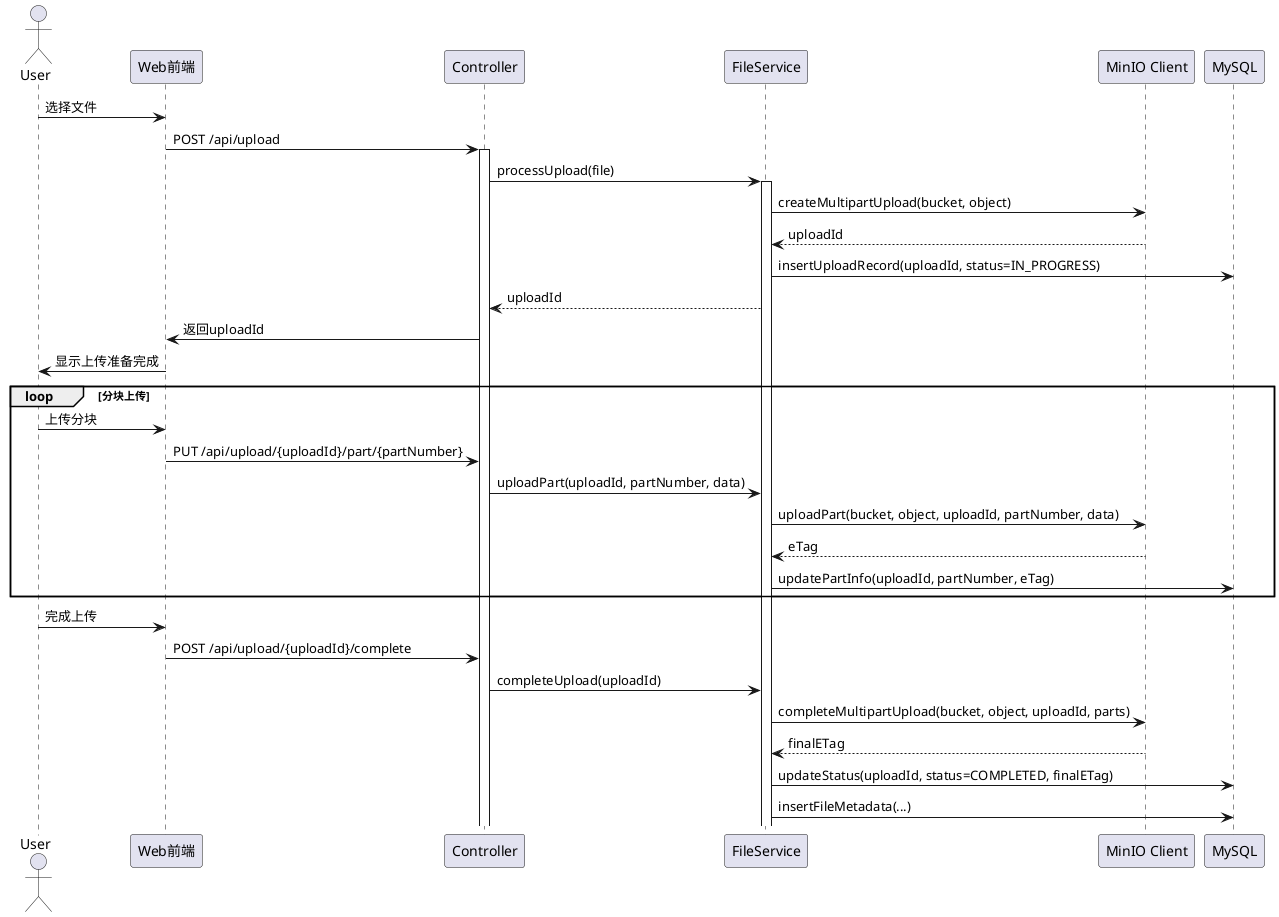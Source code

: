 @startuml
actor User as U
participant "Web前端" as UI
participant "Controller" as C
participant "FileService" as FS
participant "MinIO Client" as MC
participant "MySQL" as DB

U -> UI: 选择文件
UI -> C: POST /api/upload
activate C

C -> FS: processUpload(file)
activate FS

FS -> MC: createMultipartUpload(bucket, object)
MC --> FS: uploadId
FS -> DB: insertUploadRecord(uploadId, status=IN_PROGRESS)
FS --> C: uploadId

C -> UI: 返回uploadId
UI -> U: 显示上传准备完成

loop 分块上传
  U -> UI: 上传分块
  UI -> C: PUT /api/upload/{uploadId}/part/{partNumber}
  C -> FS: uploadPart(uploadId, partNumber, data)
  FS -> MC: uploadPart(bucket, object, uploadId, partNumber, data)
  MC --> FS: eTag
  FS -> DB: updatePartInfo(uploadId, partNumber, eTag)
end

U -> UI: 完成上传
UI -> C: POST /api/upload/{uploadId}/complete
C -> FS: completeUpload(uploadId)
FS -> MC: completeMultipartUpload(bucket, object, uploadId, parts)
MC --> FS: finalETag
FS -> DB: updateStatus(uploadId, status=COMPLETED, finalETag)
FS -> DB: insertFileMetadata(...)
@enduml